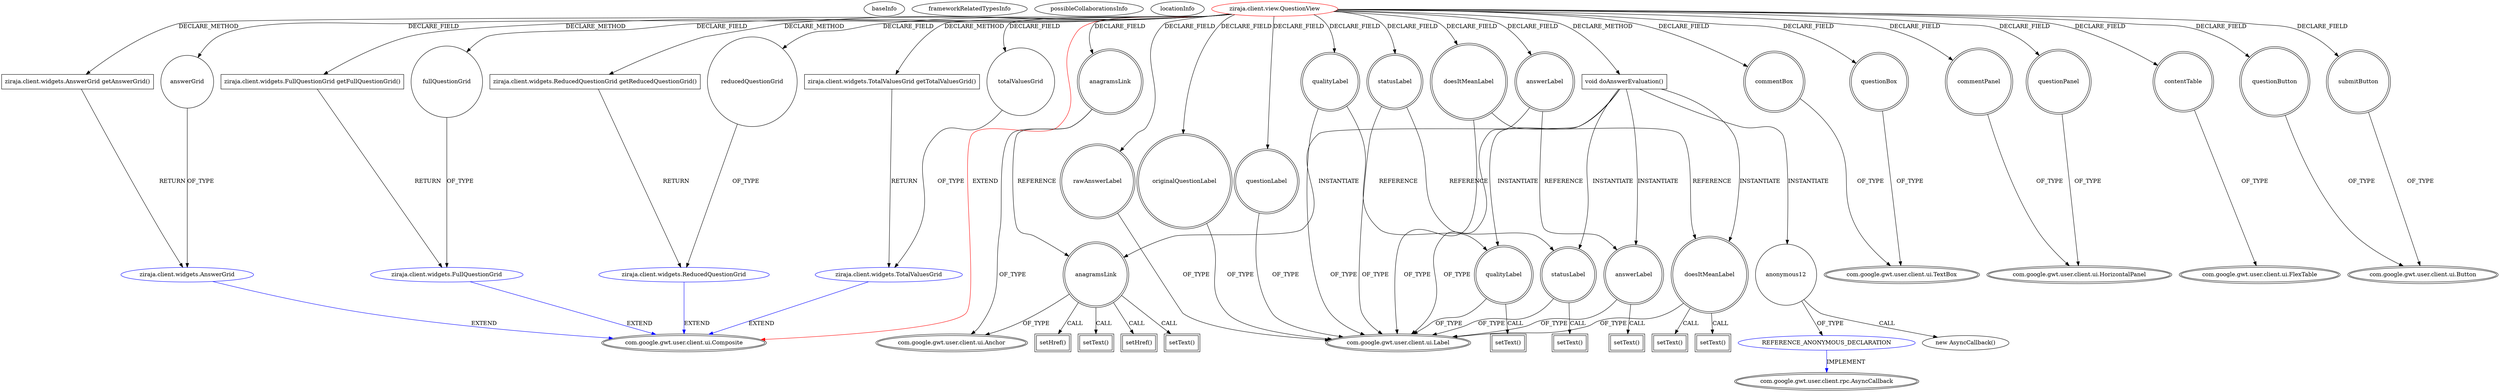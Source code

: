 digraph {
baseInfo[graphId=425,category="extension_graph",isAnonymous=false,possibleRelation=true]
frameworkRelatedTypesInfo[0="com.google.gwt.user.client.ui.Composite"]
possibleCollaborationsInfo[0="425~CLIENT_METHOD_DECLARATION-RETURN_TYPE-FIELD_DECLARATION-~com.google.gwt.user.client.ui.Composite ~com.google.gwt.user.client.ui.Composite ~false~false",1="425~CLIENT_METHOD_DECLARATION-INSTANTIATION-~com.google.gwt.user.client.ui.Composite ~com.google.gwt.user.client.rpc.AsyncCallback ~false~true"]
locationInfo[projectName="Tok-Ziraja222",filePath="/Tok-Ziraja222/Ziraja222-master/src/ziraja/client/view/QuestionView.java",contextSignature="QuestionView",graphId="425"]
0[label="ziraja.client.view.QuestionView",vertexType="ROOT_CLIENT_CLASS_DECLARATION",isFrameworkType=false,color=red]
1[label="com.google.gwt.user.client.ui.Composite",vertexType="FRAMEWORK_CLASS_TYPE",isFrameworkType=true,peripheries=2]
2[label="anagramsLink",vertexType="FIELD_DECLARATION",isFrameworkType=true,peripheries=2,shape=circle]
3[label="com.google.gwt.user.client.ui.Anchor",vertexType="FRAMEWORK_CLASS_TYPE",isFrameworkType=true,peripheries=2]
4[label="answerGrid",vertexType="FIELD_DECLARATION",isFrameworkType=false,shape=circle]
5[label="ziraja.client.widgets.AnswerGrid",vertexType="REFERENCE_CLIENT_CLASS_DECLARATION",isFrameworkType=false,color=blue]
7[label="answerLabel",vertexType="FIELD_DECLARATION",isFrameworkType=true,peripheries=2,shape=circle]
8[label="com.google.gwt.user.client.ui.Label",vertexType="FRAMEWORK_CLASS_TYPE",isFrameworkType=true,peripheries=2]
9[label="commentBox",vertexType="FIELD_DECLARATION",isFrameworkType=true,peripheries=2,shape=circle]
10[label="com.google.gwt.user.client.ui.TextBox",vertexType="FRAMEWORK_CLASS_TYPE",isFrameworkType=true,peripheries=2]
11[label="commentPanel",vertexType="FIELD_DECLARATION",isFrameworkType=true,peripheries=2,shape=circle]
12[label="com.google.gwt.user.client.ui.HorizontalPanel",vertexType="FRAMEWORK_CLASS_TYPE",isFrameworkType=true,peripheries=2]
13[label="contentTable",vertexType="FIELD_DECLARATION",isFrameworkType=true,peripheries=2,shape=circle]
14[label="com.google.gwt.user.client.ui.FlexTable",vertexType="FRAMEWORK_CLASS_TYPE",isFrameworkType=true,peripheries=2]
15[label="doesItMeanLabel",vertexType="FIELD_DECLARATION",isFrameworkType=true,peripheries=2,shape=circle]
17[label="fullQuestionGrid",vertexType="FIELD_DECLARATION",isFrameworkType=false,shape=circle]
18[label="ziraja.client.widgets.FullQuestionGrid",vertexType="REFERENCE_CLIENT_CLASS_DECLARATION",isFrameworkType=false,color=blue]
20[label="originalQuestionLabel",vertexType="FIELD_DECLARATION",isFrameworkType=true,peripheries=2,shape=circle]
22[label="qualityLabel",vertexType="FIELD_DECLARATION",isFrameworkType=true,peripheries=2,shape=circle]
24[label="questionBox",vertexType="FIELD_DECLARATION",isFrameworkType=true,peripheries=2,shape=circle]
26[label="questionButton",vertexType="FIELD_DECLARATION",isFrameworkType=true,peripheries=2,shape=circle]
27[label="com.google.gwt.user.client.ui.Button",vertexType="FRAMEWORK_CLASS_TYPE",isFrameworkType=true,peripheries=2]
28[label="questionLabel",vertexType="FIELD_DECLARATION",isFrameworkType=true,peripheries=2,shape=circle]
30[label="questionPanel",vertexType="FIELD_DECLARATION",isFrameworkType=true,peripheries=2,shape=circle]
32[label="rawAnswerLabel",vertexType="FIELD_DECLARATION",isFrameworkType=true,peripheries=2,shape=circle]
34[label="reducedQuestionGrid",vertexType="FIELD_DECLARATION",isFrameworkType=false,shape=circle]
35[label="ziraja.client.widgets.ReducedQuestionGrid",vertexType="REFERENCE_CLIENT_CLASS_DECLARATION",isFrameworkType=false,color=blue]
37[label="statusLabel",vertexType="FIELD_DECLARATION",isFrameworkType=true,peripheries=2,shape=circle]
39[label="submitButton",vertexType="FIELD_DECLARATION",isFrameworkType=true,peripheries=2,shape=circle]
41[label="totalValuesGrid",vertexType="FIELD_DECLARATION",isFrameworkType=false,shape=circle]
42[label="ziraja.client.widgets.TotalValuesGrid",vertexType="REFERENCE_CLIENT_CLASS_DECLARATION",isFrameworkType=false,color=blue]
65[label="ziraja.client.widgets.FullQuestionGrid getFullQuestionGrid()",vertexType="CLIENT_METHOD_DECLARATION",isFrameworkType=false,shape=box]
67[label="ziraja.client.widgets.ReducedQuestionGrid getReducedQuestionGrid()",vertexType="CLIENT_METHOD_DECLARATION",isFrameworkType=false,shape=box]
69[label="ziraja.client.widgets.TotalValuesGrid getTotalValuesGrid()",vertexType="CLIENT_METHOD_DECLARATION",isFrameworkType=false,shape=box]
71[label="ziraja.client.widgets.AnswerGrid getAnswerGrid()",vertexType="CLIENT_METHOD_DECLARATION",isFrameworkType=false,shape=box]
83[label="void doAnswerEvaluation()",vertexType="CLIENT_METHOD_DECLARATION",isFrameworkType=false,shape=box]
84[label="answerLabel",vertexType="VARIABLE_EXPRESION",isFrameworkType=true,peripheries=2,shape=circle]
85[label="setText()",vertexType="INSIDE_CALL",isFrameworkType=true,peripheries=2,shape=box]
87[label="anagramsLink",vertexType="VARIABLE_EXPRESION",isFrameworkType=true,peripheries=2,shape=circle]
88[label="setHref()",vertexType="INSIDE_CALL",isFrameworkType=true,peripheries=2,shape=box]
91[label="setText()",vertexType="INSIDE_CALL",isFrameworkType=true,peripheries=2,shape=box]
93[label="setHref()",vertexType="INSIDE_CALL",isFrameworkType=true,peripheries=2,shape=box]
95[label="setText()",vertexType="INSIDE_CALL",isFrameworkType=true,peripheries=2,shape=box]
96[label="qualityLabel",vertexType="VARIABLE_EXPRESION",isFrameworkType=true,peripheries=2,shape=circle]
97[label="setText()",vertexType="INSIDE_CALL",isFrameworkType=true,peripheries=2,shape=box]
100[label="anonymous12",vertexType="VARIABLE_EXPRESION",isFrameworkType=false,shape=circle]
101[label="REFERENCE_ANONYMOUS_DECLARATION",vertexType="REFERENCE_ANONYMOUS_DECLARATION",isFrameworkType=false,color=blue]
102[label="com.google.gwt.user.client.rpc.AsyncCallback",vertexType="FRAMEWORK_INTERFACE_TYPE",isFrameworkType=true,peripheries=2]
99[label="new AsyncCallback()",vertexType="CONSTRUCTOR_CALL",isFrameworkType=false]
103[label="doesItMeanLabel",vertexType="VARIABLE_EXPRESION",isFrameworkType=true,peripheries=2,shape=circle]
104[label="setText()",vertexType="INSIDE_CALL",isFrameworkType=true,peripheries=2,shape=box]
107[label="setText()",vertexType="INSIDE_CALL",isFrameworkType=true,peripheries=2,shape=box]
108[label="statusLabel",vertexType="VARIABLE_EXPRESION",isFrameworkType=true,peripheries=2,shape=circle]
109[label="setText()",vertexType="INSIDE_CALL",isFrameworkType=true,peripheries=2,shape=box]
0->1[label="EXTEND",color=red]
0->2[label="DECLARE_FIELD"]
2->3[label="OF_TYPE"]
0->4[label="DECLARE_FIELD"]
5->1[label="EXTEND",color=blue]
4->5[label="OF_TYPE"]
0->7[label="DECLARE_FIELD"]
7->8[label="OF_TYPE"]
0->9[label="DECLARE_FIELD"]
9->10[label="OF_TYPE"]
0->11[label="DECLARE_FIELD"]
11->12[label="OF_TYPE"]
0->13[label="DECLARE_FIELD"]
13->14[label="OF_TYPE"]
0->15[label="DECLARE_FIELD"]
15->8[label="OF_TYPE"]
0->17[label="DECLARE_FIELD"]
18->1[label="EXTEND",color=blue]
17->18[label="OF_TYPE"]
0->20[label="DECLARE_FIELD"]
20->8[label="OF_TYPE"]
0->22[label="DECLARE_FIELD"]
22->8[label="OF_TYPE"]
0->24[label="DECLARE_FIELD"]
24->10[label="OF_TYPE"]
0->26[label="DECLARE_FIELD"]
26->27[label="OF_TYPE"]
0->28[label="DECLARE_FIELD"]
28->8[label="OF_TYPE"]
0->30[label="DECLARE_FIELD"]
30->12[label="OF_TYPE"]
0->32[label="DECLARE_FIELD"]
32->8[label="OF_TYPE"]
0->34[label="DECLARE_FIELD"]
35->1[label="EXTEND",color=blue]
34->35[label="OF_TYPE"]
0->37[label="DECLARE_FIELD"]
37->8[label="OF_TYPE"]
0->39[label="DECLARE_FIELD"]
39->27[label="OF_TYPE"]
0->41[label="DECLARE_FIELD"]
42->1[label="EXTEND",color=blue]
41->42[label="OF_TYPE"]
0->65[label="DECLARE_METHOD"]
65->18[label="RETURN"]
0->67[label="DECLARE_METHOD"]
67->35[label="RETURN"]
0->69[label="DECLARE_METHOD"]
69->42[label="RETURN"]
0->71[label="DECLARE_METHOD"]
71->5[label="RETURN"]
0->83[label="DECLARE_METHOD"]
83->84[label="INSTANTIATE"]
7->84[label="REFERENCE"]
84->8[label="OF_TYPE"]
84->85[label="CALL"]
83->87[label="INSTANTIATE"]
2->87[label="REFERENCE"]
87->3[label="OF_TYPE"]
87->88[label="CALL"]
87->91[label="CALL"]
87->93[label="CALL"]
87->95[label="CALL"]
83->96[label="INSTANTIATE"]
22->96[label="REFERENCE"]
96->8[label="OF_TYPE"]
96->97[label="CALL"]
83->100[label="INSTANTIATE"]
101->102[label="IMPLEMENT",color=blue]
100->101[label="OF_TYPE"]
100->99[label="CALL"]
83->103[label="INSTANTIATE"]
15->103[label="REFERENCE"]
103->8[label="OF_TYPE"]
103->104[label="CALL"]
103->107[label="CALL"]
83->108[label="INSTANTIATE"]
37->108[label="REFERENCE"]
108->8[label="OF_TYPE"]
108->109[label="CALL"]
}
